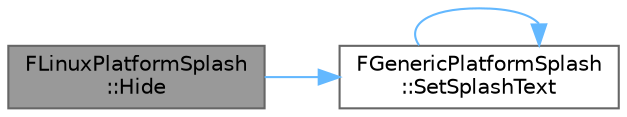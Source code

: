 digraph "FLinuxPlatformSplash::Hide"
{
 // INTERACTIVE_SVG=YES
 // LATEX_PDF_SIZE
  bgcolor="transparent";
  edge [fontname=Helvetica,fontsize=10,labelfontname=Helvetica,labelfontsize=10];
  node [fontname=Helvetica,fontsize=10,shape=box,height=0.2,width=0.4];
  rankdir="LR";
  Node1 [id="Node000001",label="FLinuxPlatformSplash\l::Hide",height=0.2,width=0.4,color="gray40", fillcolor="grey60", style="filled", fontcolor="black",tooltip="Hide the splash screen."];
  Node1 -> Node2 [id="edge1_Node000001_Node000002",color="steelblue1",style="solid",tooltip=" "];
  Node2 [id="Node000002",label="FGenericPlatformSplash\l::SetSplashText",height=0.2,width=0.4,color="grey40", fillcolor="white", style="filled",URL="$df/d6a/structFGenericPlatformSplash.html#a0bcc39a6341adb00f33634206a06d67c",tooltip="Sets the text displayed on the splash screen (for startup/loading progress)"];
  Node2 -> Node2 [id="edge2_Node000002_Node000002",color="steelblue1",style="solid",tooltip=" "];
}
